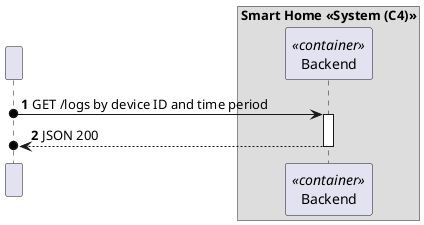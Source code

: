 @startuml
'https://plantuml.com/sequence-diagram

!pragma layout smetana

autonumber

participant " " as HTTP
box "Smart Home <<System (C4)>>"
    participant "Backend" as BE<<container>>
end box


HTTP o-> BE : GET /logs by device ID and time period
activate BE

BE -->o HTTP : JSON 200
deactivate BE


@enduml